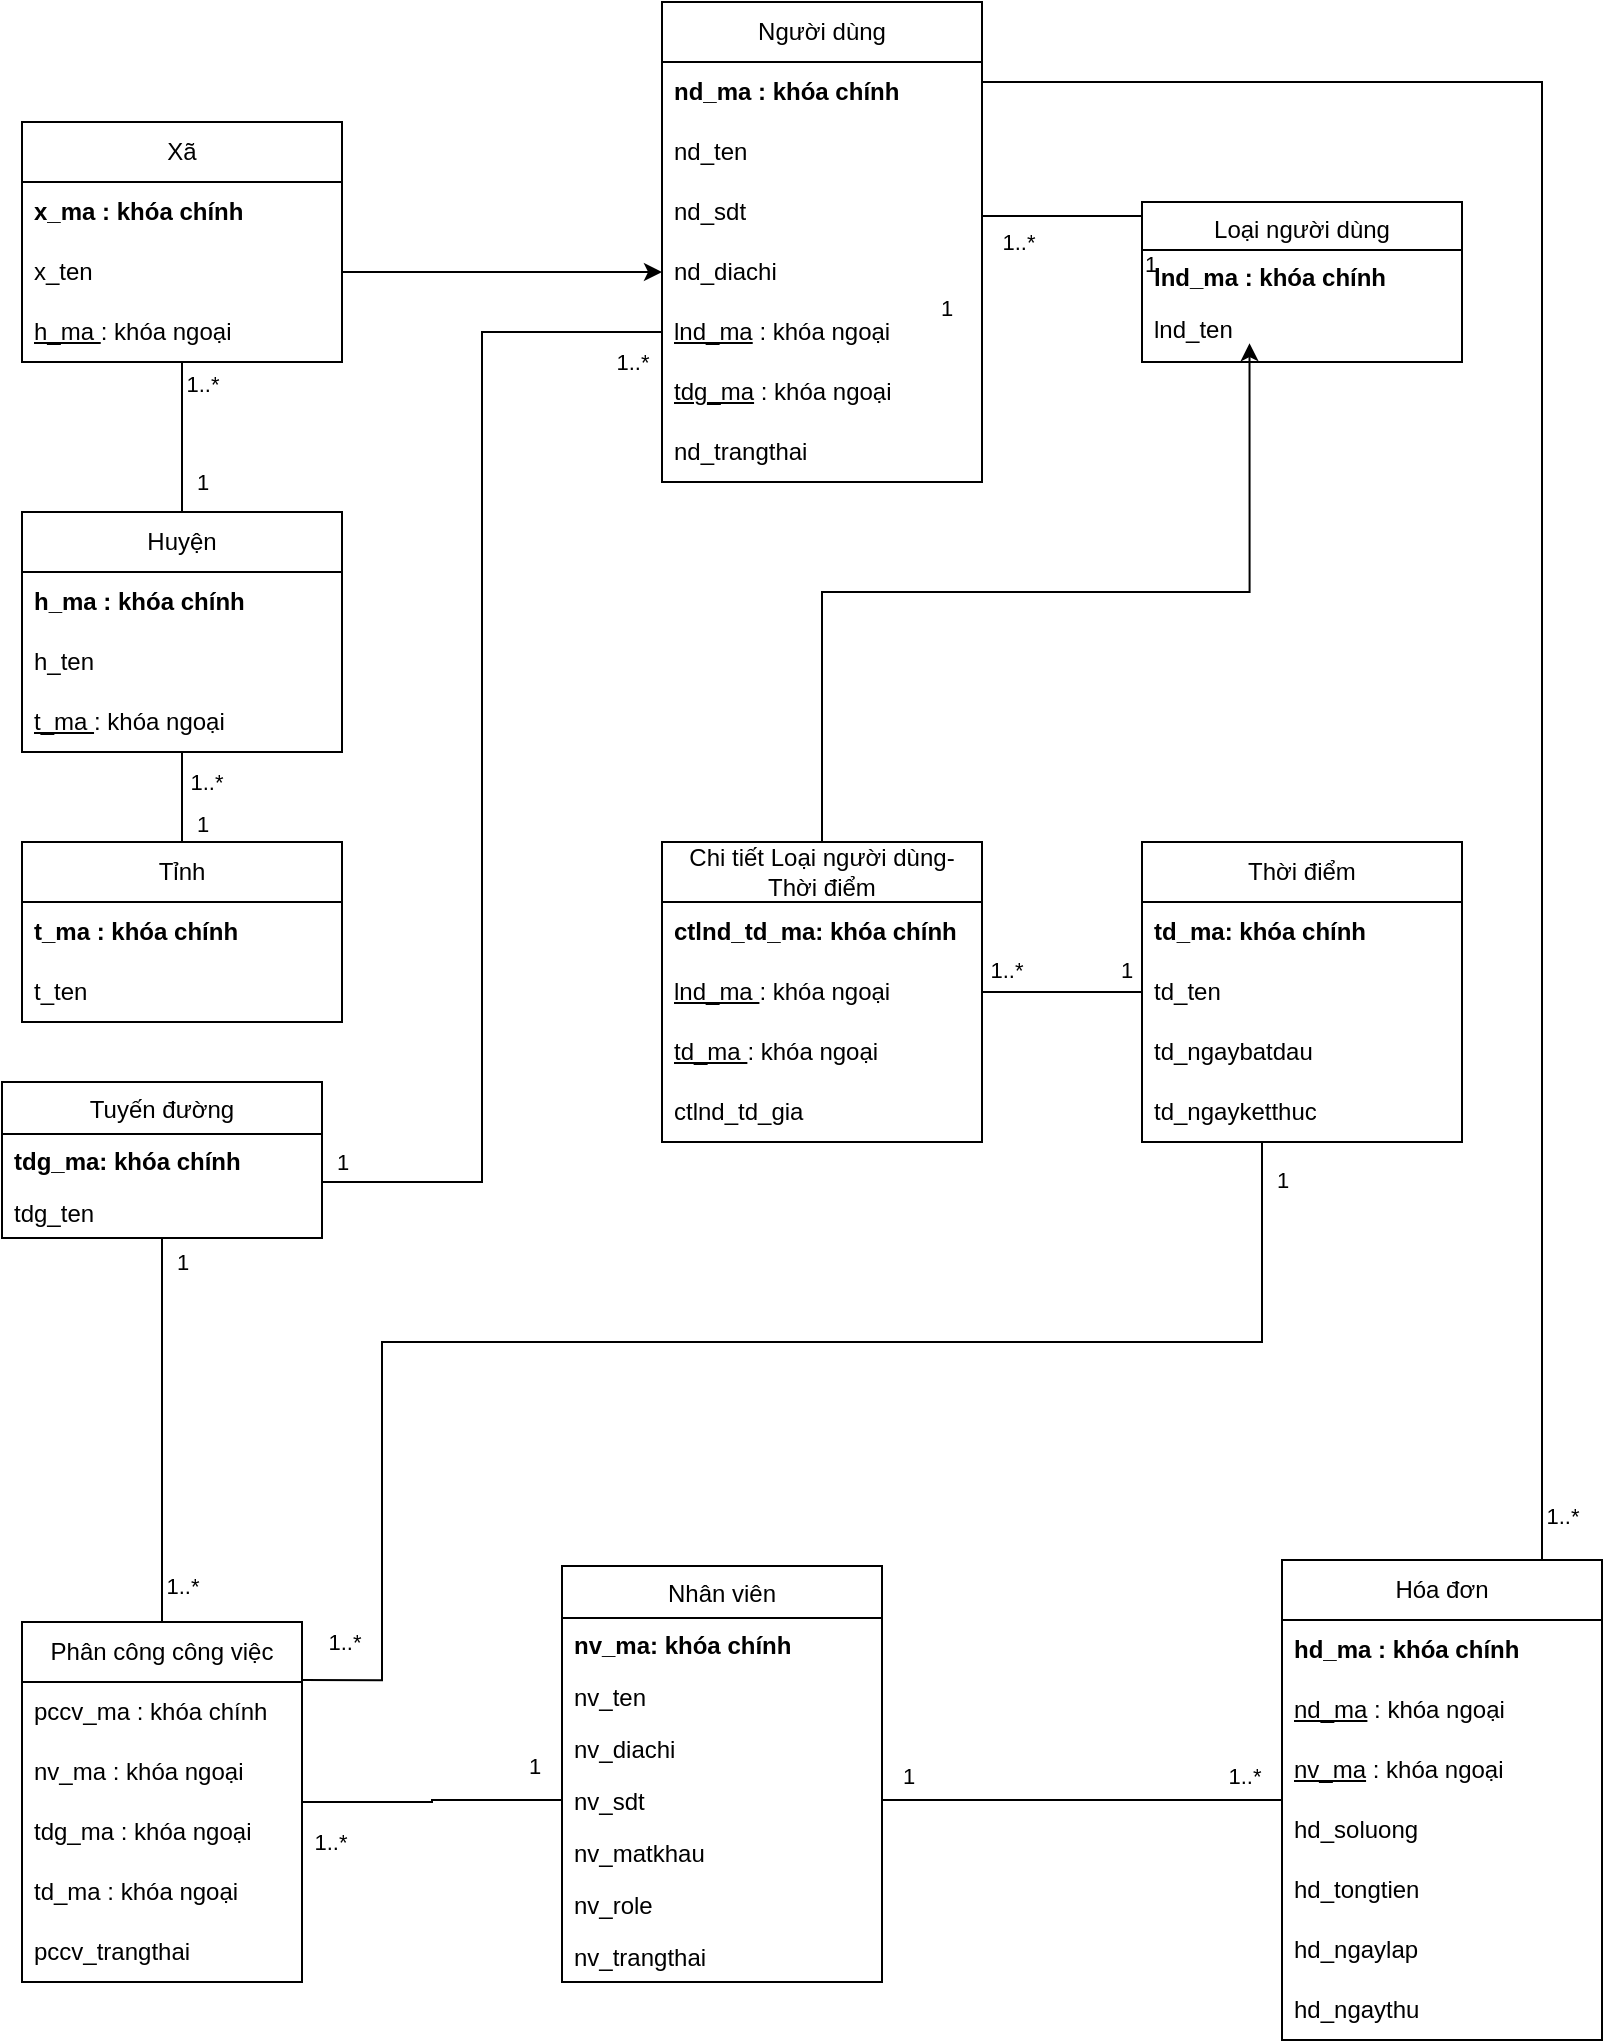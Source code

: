 <mxfile version="24.4.4" type="github">
  <diagram id="C5RBs43oDa-KdzZeNtuy" name="Page-1">
    <mxGraphModel dx="3350" dy="1440" grid="1" gridSize="10" guides="1" tooltips="1" connect="1" arrows="1" fold="1" page="1" pageScale="1" pageWidth="827" pageHeight="1169" math="0" shadow="0">
      <root>
        <mxCell id="WIyWlLk6GJQsqaUBKTNV-0" />
        <mxCell id="WIyWlLk6GJQsqaUBKTNV-1" parent="WIyWlLk6GJQsqaUBKTNV-0" />
        <mxCell id="iGgb0zI6Xbz-TV2m70cO-86" style="edgeStyle=orthogonalEdgeStyle;rounded=0;orthogonalLoop=1;jettySize=auto;html=1;exitX=0;exitY=0.5;exitDx=0;exitDy=0;entryX=1;entryY=0.5;entryDx=0;entryDy=0;endArrow=none;endFill=0;" parent="WIyWlLk6GJQsqaUBKTNV-1" source="zkfFHV4jXpPFQw0GAbJ--7" target="iGgb0zI6Xbz-TV2m70cO-35" edge="1">
          <mxGeometry relative="1" as="geometry">
            <Array as="points">
              <mxPoint x="-320" y="247" />
            </Array>
          </mxGeometry>
        </mxCell>
        <mxCell id="iGgb0zI6Xbz-TV2m70cO-87" value="1" style="edgeLabel;html=1;align=center;verticalAlign=middle;resizable=0;points=[];" parent="iGgb0zI6Xbz-TV2m70cO-86" vertex="1" connectable="0">
          <mxGeometry x="-0.712" y="3" relative="1" as="geometry">
            <mxPoint x="7" y="10" as="offset" />
          </mxGeometry>
        </mxCell>
        <mxCell id="iGgb0zI6Xbz-TV2m70cO-88" value="1..*" style="edgeLabel;html=1;align=center;verticalAlign=middle;resizable=0;points=[];" parent="iGgb0zI6Xbz-TV2m70cO-86" vertex="1" connectable="0">
          <mxGeometry x="0.655" y="-1" relative="1" as="geometry">
            <mxPoint y="14" as="offset" />
          </mxGeometry>
        </mxCell>
        <mxCell id="zkfFHV4jXpPFQw0GAbJ--6" value="Loại người dùng" style="swimlane;fontStyle=0;align=center;verticalAlign=top;childLayout=stackLayout;horizontal=1;startSize=24;horizontalStack=0;resizeParent=1;resizeLast=0;collapsible=1;marginBottom=0;rounded=0;shadow=0;strokeWidth=1;" parent="WIyWlLk6GJQsqaUBKTNV-1" vertex="1">
          <mxGeometry x="-240" y="240" width="160" height="80" as="geometry">
            <mxRectangle x="-280" y="460" width="160" height="26" as="alternateBounds" />
          </mxGeometry>
        </mxCell>
        <mxCell id="zkfFHV4jXpPFQw0GAbJ--7" value="lnd_ma : khóa chính" style="text;align=left;verticalAlign=top;spacingLeft=4;spacingRight=4;overflow=hidden;rotatable=0;points=[[0,0.5],[1,0.5]];portConstraint=eastwest;fontStyle=1" parent="zkfFHV4jXpPFQw0GAbJ--6" vertex="1">
          <mxGeometry y="24" width="160" height="26" as="geometry" />
        </mxCell>
        <mxCell id="zkfFHV4jXpPFQw0GAbJ--8" value="lnd_ten" style="text;align=left;verticalAlign=top;spacingLeft=4;spacingRight=4;overflow=hidden;rotatable=0;points=[[0,0.5],[1,0.5]];portConstraint=eastwest;rounded=0;shadow=0;html=0;" parent="zkfFHV4jXpPFQw0GAbJ--6" vertex="1">
          <mxGeometry y="50" width="160" height="20" as="geometry" />
        </mxCell>
        <mxCell id="S415UbgICMwhv0vAO-d5-6" style="edgeStyle=orthogonalEdgeStyle;rounded=0;orthogonalLoop=1;jettySize=auto;html=1;endArrow=none;endFill=0;" edge="1" parent="WIyWlLk6GJQsqaUBKTNV-1" source="zkfFHV4jXpPFQw0GAbJ--13" target="S415UbgICMwhv0vAO-d5-2">
          <mxGeometry relative="1" as="geometry">
            <Array as="points">
              <mxPoint x="-730" y="810" />
              <mxPoint x="-730" y="810" />
            </Array>
          </mxGeometry>
        </mxCell>
        <mxCell id="S415UbgICMwhv0vAO-d5-20" value="1" style="edgeLabel;html=1;align=center;verticalAlign=middle;resizable=0;points=[];" vertex="1" connectable="0" parent="S415UbgICMwhv0vAO-d5-6">
          <mxGeometry x="-0.831" relative="1" as="geometry">
            <mxPoint x="10" y="-4" as="offset" />
          </mxGeometry>
        </mxCell>
        <mxCell id="S415UbgICMwhv0vAO-d5-21" value="1..*" style="edgeLabel;html=1;align=center;verticalAlign=middle;resizable=0;points=[];" vertex="1" connectable="0" parent="S415UbgICMwhv0vAO-d5-6">
          <mxGeometry x="0.811" y="-2" relative="1" as="geometry">
            <mxPoint x="12" as="offset" />
          </mxGeometry>
        </mxCell>
        <mxCell id="zkfFHV4jXpPFQw0GAbJ--13" value="Tuyến đường" style="swimlane;fontStyle=0;align=center;verticalAlign=top;childLayout=stackLayout;horizontal=1;startSize=26;horizontalStack=0;resizeParent=1;resizeLast=0;collapsible=1;marginBottom=0;rounded=0;shadow=0;strokeWidth=1;" parent="WIyWlLk6GJQsqaUBKTNV-1" vertex="1">
          <mxGeometry x="-810" y="680" width="160" height="78" as="geometry">
            <mxRectangle x="340" y="380" width="170" height="26" as="alternateBounds" />
          </mxGeometry>
        </mxCell>
        <mxCell id="zkfFHV4jXpPFQw0GAbJ--14" value="tdg_ma: khóa chính" style="text;align=left;verticalAlign=top;spacingLeft=4;spacingRight=4;overflow=hidden;rotatable=0;points=[[0,0.5],[1,0.5]];portConstraint=eastwest;fontStyle=1" parent="zkfFHV4jXpPFQw0GAbJ--13" vertex="1">
          <mxGeometry y="26" width="160" height="26" as="geometry" />
        </mxCell>
        <mxCell id="iGgb0zI6Xbz-TV2m70cO-14" value="tdg_ten" style="text;align=left;verticalAlign=top;spacingLeft=4;spacingRight=4;overflow=hidden;rotatable=0;points=[[0,0.5],[1,0.5]];portConstraint=eastwest;" parent="zkfFHV4jXpPFQw0GAbJ--13" vertex="1">
          <mxGeometry y="52" width="160" height="26" as="geometry" />
        </mxCell>
        <mxCell id="zkfFHV4jXpPFQw0GAbJ--17" value="Nhân viên&#xa;" style="swimlane;fontStyle=0;align=center;verticalAlign=top;childLayout=stackLayout;horizontal=1;startSize=26;horizontalStack=0;resizeParent=1;resizeLast=0;collapsible=1;marginBottom=0;rounded=0;shadow=0;strokeWidth=1;" parent="WIyWlLk6GJQsqaUBKTNV-1" vertex="1">
          <mxGeometry x="-530" y="922" width="160" height="208" as="geometry">
            <mxRectangle x="550" y="140" width="160" height="26" as="alternateBounds" />
          </mxGeometry>
        </mxCell>
        <mxCell id="zkfFHV4jXpPFQw0GAbJ--18" value="nv_ma: khóa chính" style="text;align=left;verticalAlign=top;spacingLeft=4;spacingRight=4;overflow=hidden;rotatable=0;points=[[0,0.5],[1,0.5]];portConstraint=eastwest;fontStyle=1" parent="zkfFHV4jXpPFQw0GAbJ--17" vertex="1">
          <mxGeometry y="26" width="160" height="26" as="geometry" />
        </mxCell>
        <mxCell id="zkfFHV4jXpPFQw0GAbJ--19" value="nv_ten" style="text;align=left;verticalAlign=top;spacingLeft=4;spacingRight=4;overflow=hidden;rotatable=0;points=[[0,0.5],[1,0.5]];portConstraint=eastwest;rounded=0;shadow=0;html=0;" parent="zkfFHV4jXpPFQw0GAbJ--17" vertex="1">
          <mxGeometry y="52" width="160" height="26" as="geometry" />
        </mxCell>
        <mxCell id="zkfFHV4jXpPFQw0GAbJ--20" value="nv_diachi" style="text;align=left;verticalAlign=top;spacingLeft=4;spacingRight=4;overflow=hidden;rotatable=0;points=[[0,0.5],[1,0.5]];portConstraint=eastwest;rounded=0;shadow=0;html=0;" parent="zkfFHV4jXpPFQw0GAbJ--17" vertex="1">
          <mxGeometry y="78" width="160" height="26" as="geometry" />
        </mxCell>
        <mxCell id="zkfFHV4jXpPFQw0GAbJ--21" value="nv_sdt" style="text;align=left;verticalAlign=top;spacingLeft=4;spacingRight=4;overflow=hidden;rotatable=0;points=[[0,0.5],[1,0.5]];portConstraint=eastwest;rounded=0;shadow=0;html=0;" parent="zkfFHV4jXpPFQw0GAbJ--17" vertex="1">
          <mxGeometry y="104" width="160" height="26" as="geometry" />
        </mxCell>
        <mxCell id="zkfFHV4jXpPFQw0GAbJ--22" value="nv_matkhau" style="text;align=left;verticalAlign=top;spacingLeft=4;spacingRight=4;overflow=hidden;rotatable=0;points=[[0,0.5],[1,0.5]];portConstraint=eastwest;rounded=0;shadow=0;html=0;" parent="zkfFHV4jXpPFQw0GAbJ--17" vertex="1">
          <mxGeometry y="130" width="160" height="26" as="geometry" />
        </mxCell>
        <mxCell id="iGgb0zI6Xbz-TV2m70cO-2" value="nv_role" style="text;align=left;verticalAlign=top;spacingLeft=4;spacingRight=4;overflow=hidden;rotatable=0;points=[[0,0.5],[1,0.5]];portConstraint=eastwest;rounded=0;shadow=0;html=0;" parent="zkfFHV4jXpPFQw0GAbJ--17" vertex="1">
          <mxGeometry y="156" width="160" height="26" as="geometry" />
        </mxCell>
        <mxCell id="iGgb0zI6Xbz-TV2m70cO-55" value="nv_trangthai" style="text;align=left;verticalAlign=top;spacingLeft=4;spacingRight=4;overflow=hidden;rotatable=0;points=[[0,0.5],[1,0.5]];portConstraint=eastwest;rounded=0;shadow=0;html=0;" parent="zkfFHV4jXpPFQw0GAbJ--17" vertex="1">
          <mxGeometry y="182" width="160" height="26" as="geometry" />
        </mxCell>
        <mxCell id="iGgb0zI6Xbz-TV2m70cO-89" style="edgeStyle=orthogonalEdgeStyle;rounded=0;orthogonalLoop=1;jettySize=auto;html=1;entryX=1;entryY=0.5;entryDx=0;entryDy=0;endArrow=none;endFill=0;" parent="WIyWlLk6GJQsqaUBKTNV-1" source="iGgb0zI6Xbz-TV2m70cO-3" target="iGgb0zI6Xbz-TV2m70cO-10" edge="1">
          <mxGeometry relative="1" as="geometry" />
        </mxCell>
        <mxCell id="iGgb0zI6Xbz-TV2m70cO-90" value="1..*" style="edgeLabel;html=1;align=center;verticalAlign=middle;resizable=0;points=[];" parent="iGgb0zI6Xbz-TV2m70cO-89" vertex="1" connectable="0">
          <mxGeometry x="0.809" y="2" relative="1" as="geometry">
            <mxPoint x="4" y="-13" as="offset" />
          </mxGeometry>
        </mxCell>
        <mxCell id="iGgb0zI6Xbz-TV2m70cO-91" value="1" style="edgeLabel;html=1;align=center;verticalAlign=middle;resizable=0;points=[];" parent="iGgb0zI6Xbz-TV2m70cO-89" vertex="1" connectable="0">
          <mxGeometry x="-0.777" y="-4" relative="1" as="geometry">
            <mxPoint x="1" y="-7" as="offset" />
          </mxGeometry>
        </mxCell>
        <mxCell id="iGgb0zI6Xbz-TV2m70cO-3" value="Thời điểm" style="swimlane;fontStyle=0;childLayout=stackLayout;horizontal=1;startSize=30;horizontalStack=0;resizeParent=1;resizeParentMax=0;resizeLast=0;collapsible=1;marginBottom=0;whiteSpace=wrap;html=1;" parent="WIyWlLk6GJQsqaUBKTNV-1" vertex="1">
          <mxGeometry x="-240" y="560" width="160" height="150" as="geometry">
            <mxRectangle x="120" y="440" width="90" height="30" as="alternateBounds" />
          </mxGeometry>
        </mxCell>
        <mxCell id="iGgb0zI6Xbz-TV2m70cO-4" value="td_ma: khóa chính" style="text;strokeColor=none;fillColor=none;align=left;verticalAlign=middle;spacingLeft=4;spacingRight=4;overflow=hidden;points=[[0,0.5],[1,0.5]];portConstraint=eastwest;rotatable=0;whiteSpace=wrap;html=1;fontStyle=1" parent="iGgb0zI6Xbz-TV2m70cO-3" vertex="1">
          <mxGeometry y="30" width="160" height="30" as="geometry" />
        </mxCell>
        <mxCell id="iGgb0zI6Xbz-TV2m70cO-5" value="td&lt;span style=&quot;background-color: initial;&quot;&gt;_ten&lt;/span&gt;" style="text;strokeColor=none;fillColor=none;align=left;verticalAlign=middle;spacingLeft=4;spacingRight=4;overflow=hidden;points=[[0,0.5],[1,0.5]];portConstraint=eastwest;rotatable=0;whiteSpace=wrap;html=1;" parent="iGgb0zI6Xbz-TV2m70cO-3" vertex="1">
          <mxGeometry y="60" width="160" height="30" as="geometry" />
        </mxCell>
        <mxCell id="iGgb0zI6Xbz-TV2m70cO-6" value="td_ngaybatdau" style="text;strokeColor=none;fillColor=none;align=left;verticalAlign=middle;spacingLeft=4;spacingRight=4;overflow=hidden;points=[[0,0.5],[1,0.5]];portConstraint=eastwest;rotatable=0;whiteSpace=wrap;html=1;" parent="iGgb0zI6Xbz-TV2m70cO-3" vertex="1">
          <mxGeometry y="90" width="160" height="30" as="geometry" />
        </mxCell>
        <mxCell id="iGgb0zI6Xbz-TV2m70cO-92" value="td_ngayketthuc" style="text;strokeColor=none;fillColor=none;align=left;verticalAlign=middle;spacingLeft=4;spacingRight=4;overflow=hidden;points=[[0,0.5],[1,0.5]];portConstraint=eastwest;rotatable=0;whiteSpace=wrap;html=1;" parent="iGgb0zI6Xbz-TV2m70cO-3" vertex="1">
          <mxGeometry y="120" width="160" height="30" as="geometry" />
        </mxCell>
        <mxCell id="iGgb0zI6Xbz-TV2m70cO-8" value="Chi tiết Loại người dùng- Thời điểm" style="swimlane;fontStyle=0;childLayout=stackLayout;horizontal=1;startSize=30;horizontalStack=0;resizeParent=1;resizeParentMax=0;resizeLast=0;collapsible=1;marginBottom=0;whiteSpace=wrap;html=1;" parent="WIyWlLk6GJQsqaUBKTNV-1" vertex="1">
          <mxGeometry x="-480" y="560" width="160" height="150" as="geometry">
            <mxRectangle x="-120" y="400" width="230" height="30" as="alternateBounds" />
          </mxGeometry>
        </mxCell>
        <mxCell id="iGgb0zI6Xbz-TV2m70cO-9" value="ctlnd_td_ma: khóa chính" style="text;strokeColor=none;fillColor=none;align=left;verticalAlign=middle;spacingLeft=4;spacingRight=4;overflow=hidden;points=[[0,0.5],[1,0.5]];portConstraint=eastwest;rotatable=0;whiteSpace=wrap;html=1;fontStyle=1" parent="iGgb0zI6Xbz-TV2m70cO-8" vertex="1">
          <mxGeometry y="30" width="160" height="30" as="geometry" />
        </mxCell>
        <mxCell id="iGgb0zI6Xbz-TV2m70cO-10" value="&lt;u&gt;lnd_ma &lt;/u&gt;: khóa ngoại" style="text;strokeColor=none;fillColor=none;align=left;verticalAlign=middle;spacingLeft=4;spacingRight=4;overflow=hidden;points=[[0,0.5],[1,0.5]];portConstraint=eastwest;rotatable=0;whiteSpace=wrap;html=1;" parent="iGgb0zI6Xbz-TV2m70cO-8" vertex="1">
          <mxGeometry y="60" width="160" height="30" as="geometry" />
        </mxCell>
        <mxCell id="iGgb0zI6Xbz-TV2m70cO-11" value="&lt;u&gt;td_ma &lt;/u&gt;: khóa ngoại" style="text;strokeColor=none;fillColor=none;align=left;verticalAlign=middle;spacingLeft=4;spacingRight=4;overflow=hidden;points=[[0,0.5],[1,0.5]];portConstraint=eastwest;rotatable=0;whiteSpace=wrap;html=1;" parent="iGgb0zI6Xbz-TV2m70cO-8" vertex="1">
          <mxGeometry y="90" width="160" height="30" as="geometry" />
        </mxCell>
        <mxCell id="iGgb0zI6Xbz-TV2m70cO-12" value="ctlnd_td_gia" style="text;strokeColor=none;fillColor=none;align=left;verticalAlign=middle;spacingLeft=4;spacingRight=4;overflow=hidden;points=[[0,0.5],[1,0.5]];portConstraint=eastwest;rotatable=0;whiteSpace=wrap;html=1;" parent="iGgb0zI6Xbz-TV2m70cO-8" vertex="1">
          <mxGeometry y="120" width="160" height="30" as="geometry" />
        </mxCell>
        <mxCell id="iGgb0zI6Xbz-TV2m70cO-66" style="edgeStyle=orthogonalEdgeStyle;rounded=0;orthogonalLoop=1;jettySize=auto;html=1;exitX=0.5;exitY=0;exitDx=0;exitDy=0;endArrow=none;endFill=0;" parent="WIyWlLk6GJQsqaUBKTNV-1" source="iGgb0zI6Xbz-TV2m70cO-15" target="iGgb0zI6Xbz-TV2m70cO-19" edge="1">
          <mxGeometry relative="1" as="geometry" />
        </mxCell>
        <mxCell id="iGgb0zI6Xbz-TV2m70cO-69" value="1..*" style="edgeLabel;html=1;align=center;verticalAlign=middle;resizable=0;points=[];" parent="iGgb0zI6Xbz-TV2m70cO-66" vertex="1" connectable="0">
          <mxGeometry x="0.76" y="-1" relative="1" as="geometry">
            <mxPoint x="11" y="9" as="offset" />
          </mxGeometry>
        </mxCell>
        <mxCell id="iGgb0zI6Xbz-TV2m70cO-70" value="1" style="edgeLabel;html=1;align=center;verticalAlign=middle;resizable=0;points=[];" parent="iGgb0zI6Xbz-TV2m70cO-66" vertex="1" connectable="0">
          <mxGeometry x="-0.704" y="1" relative="1" as="geometry">
            <mxPoint x="11" y="-3" as="offset" />
          </mxGeometry>
        </mxCell>
        <mxCell id="iGgb0zI6Xbz-TV2m70cO-15" value="Tỉnh" style="swimlane;fontStyle=0;childLayout=stackLayout;horizontal=1;startSize=30;horizontalStack=0;resizeParent=1;resizeParentMax=0;resizeLast=0;collapsible=1;marginBottom=0;whiteSpace=wrap;html=1;" parent="WIyWlLk6GJQsqaUBKTNV-1" vertex="1">
          <mxGeometry x="-800" y="560" width="160" height="90" as="geometry" />
        </mxCell>
        <mxCell id="iGgb0zI6Xbz-TV2m70cO-16" value="&lt;b&gt;t_ma : khóa chính&lt;/b&gt;" style="text;strokeColor=none;fillColor=none;align=left;verticalAlign=middle;spacingLeft=4;spacingRight=4;overflow=hidden;points=[[0,0.5],[1,0.5]];portConstraint=eastwest;rotatable=0;whiteSpace=wrap;html=1;" parent="iGgb0zI6Xbz-TV2m70cO-15" vertex="1">
          <mxGeometry y="30" width="160" height="30" as="geometry" />
        </mxCell>
        <mxCell id="iGgb0zI6Xbz-TV2m70cO-17" value="t_ten" style="text;strokeColor=none;fillColor=none;align=left;verticalAlign=middle;spacingLeft=4;spacingRight=4;overflow=hidden;points=[[0,0.5],[1,0.5]];portConstraint=eastwest;rotatable=0;whiteSpace=wrap;html=1;" parent="iGgb0zI6Xbz-TV2m70cO-15" vertex="1">
          <mxGeometry y="60" width="160" height="30" as="geometry" />
        </mxCell>
        <mxCell id="iGgb0zI6Xbz-TV2m70cO-71" style="edgeStyle=orthogonalEdgeStyle;rounded=0;orthogonalLoop=1;jettySize=auto;html=1;endArrow=none;endFill=0;" parent="WIyWlLk6GJQsqaUBKTNV-1" source="iGgb0zI6Xbz-TV2m70cO-19" target="iGgb0zI6Xbz-TV2m70cO-27" edge="1">
          <mxGeometry relative="1" as="geometry" />
        </mxCell>
        <mxCell id="iGgb0zI6Xbz-TV2m70cO-72" value="1..*" style="edgeLabel;html=1;align=center;verticalAlign=middle;resizable=0;points=[];" parent="iGgb0zI6Xbz-TV2m70cO-71" vertex="1" connectable="0">
          <mxGeometry x="0.77" y="2" relative="1" as="geometry">
            <mxPoint x="12" y="2" as="offset" />
          </mxGeometry>
        </mxCell>
        <mxCell id="iGgb0zI6Xbz-TV2m70cO-73" value="1" style="edgeLabel;html=1;align=center;verticalAlign=middle;resizable=0;points=[];" parent="iGgb0zI6Xbz-TV2m70cO-71" vertex="1" connectable="0">
          <mxGeometry x="-0.725" y="-1" relative="1" as="geometry">
            <mxPoint x="9" y="-5" as="offset" />
          </mxGeometry>
        </mxCell>
        <mxCell id="iGgb0zI6Xbz-TV2m70cO-19" value="Huyện" style="swimlane;fontStyle=0;childLayout=stackLayout;horizontal=1;startSize=30;horizontalStack=0;resizeParent=1;resizeParentMax=0;resizeLast=0;collapsible=1;marginBottom=0;whiteSpace=wrap;html=1;" parent="WIyWlLk6GJQsqaUBKTNV-1" vertex="1">
          <mxGeometry x="-800" y="395" width="160" height="120" as="geometry" />
        </mxCell>
        <mxCell id="iGgb0zI6Xbz-TV2m70cO-20" value="&lt;b&gt;h_ma : khóa chính&lt;/b&gt;" style="text;strokeColor=none;fillColor=none;align=left;verticalAlign=middle;spacingLeft=4;spacingRight=4;overflow=hidden;points=[[0,0.5],[1,0.5]];portConstraint=eastwest;rotatable=0;whiteSpace=wrap;html=1;" parent="iGgb0zI6Xbz-TV2m70cO-19" vertex="1">
          <mxGeometry y="30" width="160" height="30" as="geometry" />
        </mxCell>
        <mxCell id="iGgb0zI6Xbz-TV2m70cO-21" value="h_ten" style="text;strokeColor=none;fillColor=none;align=left;verticalAlign=middle;spacingLeft=4;spacingRight=4;overflow=hidden;points=[[0,0.5],[1,0.5]];portConstraint=eastwest;rotatable=0;whiteSpace=wrap;html=1;" parent="iGgb0zI6Xbz-TV2m70cO-19" vertex="1">
          <mxGeometry y="60" width="160" height="30" as="geometry" />
        </mxCell>
        <mxCell id="iGgb0zI6Xbz-TV2m70cO-22" value="&lt;u&gt;t_ma &lt;/u&gt;: khóa ngoại" style="text;strokeColor=none;fillColor=none;align=left;verticalAlign=middle;spacingLeft=4;spacingRight=4;overflow=hidden;points=[[0,0.5],[1,0.5]];portConstraint=eastwest;rotatable=0;whiteSpace=wrap;html=1;" parent="iGgb0zI6Xbz-TV2m70cO-19" vertex="1">
          <mxGeometry y="90" width="160" height="30" as="geometry" />
        </mxCell>
        <mxCell id="iGgb0zI6Xbz-TV2m70cO-27" value="Xã" style="swimlane;fontStyle=0;childLayout=stackLayout;horizontal=1;startSize=30;horizontalStack=0;resizeParent=1;resizeParentMax=0;resizeLast=0;collapsible=1;marginBottom=0;whiteSpace=wrap;html=1;" parent="WIyWlLk6GJQsqaUBKTNV-1" vertex="1">
          <mxGeometry x="-800" y="200" width="160" height="120" as="geometry" />
        </mxCell>
        <mxCell id="iGgb0zI6Xbz-TV2m70cO-28" value="x_ma : khóa chính" style="text;strokeColor=none;fillColor=none;align=left;verticalAlign=middle;spacingLeft=4;spacingRight=4;overflow=hidden;points=[[0,0.5],[1,0.5]];portConstraint=eastwest;rotatable=0;whiteSpace=wrap;html=1;fontStyle=1" parent="iGgb0zI6Xbz-TV2m70cO-27" vertex="1">
          <mxGeometry y="30" width="160" height="30" as="geometry" />
        </mxCell>
        <mxCell id="iGgb0zI6Xbz-TV2m70cO-29" value="x_ten" style="text;strokeColor=none;fillColor=none;align=left;verticalAlign=middle;spacingLeft=4;spacingRight=4;overflow=hidden;points=[[0,0.5],[1,0.5]];portConstraint=eastwest;rotatable=0;whiteSpace=wrap;html=1;" parent="iGgb0zI6Xbz-TV2m70cO-27" vertex="1">
          <mxGeometry y="60" width="160" height="30" as="geometry" />
        </mxCell>
        <mxCell id="iGgb0zI6Xbz-TV2m70cO-30" value="&lt;u&gt;h_ma &lt;/u&gt;: khóa ngoại" style="text;strokeColor=none;fillColor=none;align=left;verticalAlign=middle;spacingLeft=4;spacingRight=4;overflow=hidden;points=[[0,0.5],[1,0.5]];portConstraint=eastwest;rotatable=0;whiteSpace=wrap;html=1;" parent="iGgb0zI6Xbz-TV2m70cO-27" vertex="1">
          <mxGeometry y="90" width="160" height="30" as="geometry" />
        </mxCell>
        <mxCell id="iGgb0zI6Xbz-TV2m70cO-32" value="Người dùng" style="swimlane;fontStyle=0;childLayout=stackLayout;horizontal=1;startSize=30;horizontalStack=0;resizeParent=1;resizeParentMax=0;resizeLast=0;collapsible=1;marginBottom=0;whiteSpace=wrap;html=1;" parent="WIyWlLk6GJQsqaUBKTNV-1" vertex="1">
          <mxGeometry x="-480" y="140" width="160" height="240" as="geometry" />
        </mxCell>
        <mxCell id="iGgb0zI6Xbz-TV2m70cO-33" value="&lt;b&gt;nd_ma : khóa chính&lt;/b&gt;" style="text;strokeColor=none;fillColor=none;align=left;verticalAlign=middle;spacingLeft=4;spacingRight=4;overflow=hidden;points=[[0,0.5],[1,0.5]];portConstraint=eastwest;rotatable=0;whiteSpace=wrap;html=1;" parent="iGgb0zI6Xbz-TV2m70cO-32" vertex="1">
          <mxGeometry y="30" width="160" height="30" as="geometry" />
        </mxCell>
        <mxCell id="iGgb0zI6Xbz-TV2m70cO-34" value="nd_ten" style="text;strokeColor=none;fillColor=none;align=left;verticalAlign=middle;spacingLeft=4;spacingRight=4;overflow=hidden;points=[[0,0.5],[1,0.5]];portConstraint=eastwest;rotatable=0;whiteSpace=wrap;html=1;" parent="iGgb0zI6Xbz-TV2m70cO-32" vertex="1">
          <mxGeometry y="60" width="160" height="30" as="geometry" />
        </mxCell>
        <mxCell id="iGgb0zI6Xbz-TV2m70cO-35" value="nd_sdt" style="text;strokeColor=none;fillColor=none;align=left;verticalAlign=middle;spacingLeft=4;spacingRight=4;overflow=hidden;points=[[0,0.5],[1,0.5]];portConstraint=eastwest;rotatable=0;whiteSpace=wrap;html=1;" parent="iGgb0zI6Xbz-TV2m70cO-32" vertex="1">
          <mxGeometry y="90" width="160" height="30" as="geometry" />
        </mxCell>
        <mxCell id="iGgb0zI6Xbz-TV2m70cO-82" value="nd_diachi" style="text;strokeColor=none;fillColor=none;align=left;verticalAlign=middle;spacingLeft=4;spacingRight=4;overflow=hidden;points=[[0,0.5],[1,0.5]];portConstraint=eastwest;rotatable=0;whiteSpace=wrap;html=1;" parent="iGgb0zI6Xbz-TV2m70cO-32" vertex="1">
          <mxGeometry y="120" width="160" height="30" as="geometry" />
        </mxCell>
        <mxCell id="iGgb0zI6Xbz-TV2m70cO-37" value="&lt;u&gt;lnd_ma&lt;/u&gt; : khóa ngoại" style="text;strokeColor=none;fillColor=none;align=left;verticalAlign=middle;spacingLeft=4;spacingRight=4;overflow=hidden;points=[[0,0.5],[1,0.5]];portConstraint=eastwest;rotatable=0;whiteSpace=wrap;html=1;" parent="iGgb0zI6Xbz-TV2m70cO-32" vertex="1">
          <mxGeometry y="150" width="160" height="30" as="geometry" />
        </mxCell>
        <mxCell id="iGgb0zI6Xbz-TV2m70cO-36" value="&lt;u&gt;tdg_ma&lt;/u&gt; : khóa ngoại" style="text;strokeColor=none;fillColor=none;align=left;verticalAlign=middle;spacingLeft=4;spacingRight=4;overflow=hidden;points=[[0,0.5],[1,0.5]];portConstraint=eastwest;rotatable=0;whiteSpace=wrap;html=1;" parent="iGgb0zI6Xbz-TV2m70cO-32" vertex="1">
          <mxGeometry y="180" width="160" height="30" as="geometry" />
        </mxCell>
        <mxCell id="iGgb0zI6Xbz-TV2m70cO-56" value="nd_trangthai" style="text;strokeColor=none;fillColor=none;align=left;verticalAlign=middle;spacingLeft=4;spacingRight=4;overflow=hidden;points=[[0,0.5],[1,0.5]];portConstraint=eastwest;rotatable=0;whiteSpace=wrap;html=1;" parent="iGgb0zI6Xbz-TV2m70cO-32" vertex="1">
          <mxGeometry y="210" width="160" height="30" as="geometry" />
        </mxCell>
        <mxCell id="iGgb0zI6Xbz-TV2m70cO-47" value="Hóa đơn" style="swimlane;fontStyle=0;childLayout=stackLayout;horizontal=1;startSize=30;horizontalStack=0;resizeParent=1;resizeParentMax=0;resizeLast=0;collapsible=1;marginBottom=0;whiteSpace=wrap;html=1;" parent="WIyWlLk6GJQsqaUBKTNV-1" vertex="1">
          <mxGeometry x="-170" y="919" width="160" height="240" as="geometry" />
        </mxCell>
        <mxCell id="iGgb0zI6Xbz-TV2m70cO-48" value="hd_ma : khóa chính" style="text;strokeColor=none;fillColor=none;align=left;verticalAlign=middle;spacingLeft=4;spacingRight=4;overflow=hidden;points=[[0,0.5],[1,0.5]];portConstraint=eastwest;rotatable=0;whiteSpace=wrap;html=1;fontStyle=1" parent="iGgb0zI6Xbz-TV2m70cO-47" vertex="1">
          <mxGeometry y="30" width="160" height="30" as="geometry" />
        </mxCell>
        <mxCell id="iGgb0zI6Xbz-TV2m70cO-50" value="&lt;u&gt;nd_ma&lt;/u&gt; : khóa ngoại" style="text;strokeColor=none;fillColor=none;align=left;verticalAlign=middle;spacingLeft=4;spacingRight=4;overflow=hidden;points=[[0,0.5],[1,0.5]];portConstraint=eastwest;rotatable=0;whiteSpace=wrap;html=1;" parent="iGgb0zI6Xbz-TV2m70cO-47" vertex="1">
          <mxGeometry y="60" width="160" height="30" as="geometry" />
        </mxCell>
        <mxCell id="S415UbgICMwhv0vAO-d5-11" value="&lt;u&gt;nv_ma&lt;/u&gt; : khóa ngoại" style="text;strokeColor=none;fillColor=none;align=left;verticalAlign=middle;spacingLeft=4;spacingRight=4;overflow=hidden;points=[[0,0.5],[1,0.5]];portConstraint=eastwest;rotatable=0;whiteSpace=wrap;html=1;" vertex="1" parent="iGgb0zI6Xbz-TV2m70cO-47">
          <mxGeometry y="90" width="160" height="30" as="geometry" />
        </mxCell>
        <mxCell id="iGgb0zI6Xbz-TV2m70cO-51" value="hd_soluong" style="text;strokeColor=none;fillColor=none;align=left;verticalAlign=middle;spacingLeft=4;spacingRight=4;overflow=hidden;points=[[0,0.5],[1,0.5]];portConstraint=eastwest;rotatable=0;whiteSpace=wrap;html=1;" parent="iGgb0zI6Xbz-TV2m70cO-47" vertex="1">
          <mxGeometry y="120" width="160" height="30" as="geometry" />
        </mxCell>
        <mxCell id="iGgb0zI6Xbz-TV2m70cO-52" value="hd_tongtien" style="text;strokeColor=none;fillColor=none;align=left;verticalAlign=middle;spacingLeft=4;spacingRight=4;overflow=hidden;points=[[0,0.5],[1,0.5]];portConstraint=eastwest;rotatable=0;whiteSpace=wrap;html=1;" parent="iGgb0zI6Xbz-TV2m70cO-47" vertex="1">
          <mxGeometry y="150" width="160" height="30" as="geometry" />
        </mxCell>
        <mxCell id="iGgb0zI6Xbz-TV2m70cO-53" value="hd_ngaylap" style="text;strokeColor=none;fillColor=none;align=left;verticalAlign=middle;spacingLeft=4;spacingRight=4;overflow=hidden;points=[[0,0.5],[1,0.5]];portConstraint=eastwest;rotatable=0;whiteSpace=wrap;html=1;" parent="iGgb0zI6Xbz-TV2m70cO-47" vertex="1">
          <mxGeometry y="180" width="160" height="30" as="geometry" />
        </mxCell>
        <mxCell id="S415UbgICMwhv0vAO-d5-15" value="hd_ngaythu" style="text;strokeColor=none;fillColor=none;align=left;verticalAlign=middle;spacingLeft=4;spacingRight=4;overflow=hidden;points=[[0,0.5],[1,0.5]];portConstraint=eastwest;rotatable=0;whiteSpace=wrap;html=1;" vertex="1" parent="iGgb0zI6Xbz-TV2m70cO-47">
          <mxGeometry y="210" width="160" height="30" as="geometry" />
        </mxCell>
        <mxCell id="iGgb0zI6Xbz-TV2m70cO-108" style="edgeStyle=orthogonalEdgeStyle;rounded=0;orthogonalLoop=1;jettySize=auto;html=1;entryX=1;entryY=0.5;entryDx=0;entryDy=0;endArrow=none;endFill=0;" parent="WIyWlLk6GJQsqaUBKTNV-1" source="iGgb0zI6Xbz-TV2m70cO-37" target="zkfFHV4jXpPFQw0GAbJ--14" edge="1">
          <mxGeometry relative="1" as="geometry">
            <Array as="points">
              <mxPoint x="-570" y="305" />
              <mxPoint x="-570" y="730" />
              <mxPoint x="-650" y="730" />
            </Array>
          </mxGeometry>
        </mxCell>
        <mxCell id="iGgb0zI6Xbz-TV2m70cO-111" value="1..*" style="edgeLabel;html=1;align=center;verticalAlign=middle;resizable=0;points=[];" parent="iGgb0zI6Xbz-TV2m70cO-108" vertex="1" connectable="0">
          <mxGeometry x="-0.943" y="1" relative="1" as="geometry">
            <mxPoint x="2" y="14" as="offset" />
          </mxGeometry>
        </mxCell>
        <mxCell id="iGgb0zI6Xbz-TV2m70cO-112" value="1" style="edgeLabel;html=1;align=center;verticalAlign=middle;resizable=0;points=[];" parent="iGgb0zI6Xbz-TV2m70cO-108" vertex="1" connectable="0">
          <mxGeometry x="0.9" y="-1" relative="1" as="geometry">
            <mxPoint x="-10" y="-9" as="offset" />
          </mxGeometry>
        </mxCell>
        <mxCell id="iGgb0zI6Xbz-TV2m70cO-110" style="edgeStyle=orthogonalEdgeStyle;rounded=0;orthogonalLoop=1;jettySize=auto;html=1;exitX=1;exitY=0.5;exitDx=0;exitDy=0;" parent="WIyWlLk6GJQsqaUBKTNV-1" source="iGgb0zI6Xbz-TV2m70cO-29" target="iGgb0zI6Xbz-TV2m70cO-82" edge="1">
          <mxGeometry relative="1" as="geometry" />
        </mxCell>
        <mxCell id="iGgb0zI6Xbz-TV2m70cO-120" style="edgeStyle=orthogonalEdgeStyle;rounded=0;orthogonalLoop=1;jettySize=auto;html=1;entryX=1;entryY=0.5;entryDx=0;entryDy=0;endArrow=none;endFill=0;" parent="WIyWlLk6GJQsqaUBKTNV-1" source="iGgb0zI6Xbz-TV2m70cO-47" target="iGgb0zI6Xbz-TV2m70cO-36" edge="1">
          <mxGeometry relative="1" as="geometry">
            <Array as="points">
              <mxPoint x="-40" y="180" />
              <mxPoint x="-320" y="180" />
            </Array>
          </mxGeometry>
        </mxCell>
        <mxCell id="iGgb0zI6Xbz-TV2m70cO-121" value="1" style="edgeLabel;html=1;align=center;verticalAlign=middle;resizable=0;points=[];" parent="iGgb0zI6Xbz-TV2m70cO-120" vertex="1" connectable="0">
          <mxGeometry x="0.936" y="-5" relative="1" as="geometry">
            <mxPoint x="-13" y="-5" as="offset" />
          </mxGeometry>
        </mxCell>
        <mxCell id="iGgb0zI6Xbz-TV2m70cO-122" value="1..*" style="edgeLabel;html=1;align=center;verticalAlign=middle;resizable=0;points=[];" parent="iGgb0zI6Xbz-TV2m70cO-120" vertex="1" connectable="0">
          <mxGeometry x="-0.944" y="1" relative="1" as="geometry">
            <mxPoint x="11" y="11" as="offset" />
          </mxGeometry>
        </mxCell>
        <mxCell id="S415UbgICMwhv0vAO-d5-2" value="Phân công công việc" style="swimlane;fontStyle=0;childLayout=stackLayout;horizontal=1;startSize=30;horizontalStack=0;resizeParent=1;resizeParentMax=0;resizeLast=0;collapsible=1;marginBottom=0;whiteSpace=wrap;html=1;" vertex="1" parent="WIyWlLk6GJQsqaUBKTNV-1">
          <mxGeometry x="-800" y="950" width="140" height="180" as="geometry" />
        </mxCell>
        <mxCell id="S415UbgICMwhv0vAO-d5-3" value="pccv_ma : khóa chính" style="text;strokeColor=none;fillColor=none;align=left;verticalAlign=middle;spacingLeft=4;spacingRight=4;overflow=hidden;points=[[0,0.5],[1,0.5]];portConstraint=eastwest;rotatable=0;whiteSpace=wrap;html=1;" vertex="1" parent="S415UbgICMwhv0vAO-d5-2">
          <mxGeometry y="30" width="140" height="30" as="geometry" />
        </mxCell>
        <mxCell id="S415UbgICMwhv0vAO-d5-4" value="nv_ma : khóa ngoại" style="text;strokeColor=none;fillColor=none;align=left;verticalAlign=middle;spacingLeft=4;spacingRight=4;overflow=hidden;points=[[0,0.5],[1,0.5]];portConstraint=eastwest;rotatable=0;whiteSpace=wrap;html=1;" vertex="1" parent="S415UbgICMwhv0vAO-d5-2">
          <mxGeometry y="60" width="140" height="30" as="geometry" />
        </mxCell>
        <mxCell id="S415UbgICMwhv0vAO-d5-5" value="tdg_ma : khóa ngoại" style="text;strokeColor=none;fillColor=none;align=left;verticalAlign=middle;spacingLeft=4;spacingRight=4;overflow=hidden;points=[[0,0.5],[1,0.5]];portConstraint=eastwest;rotatable=0;whiteSpace=wrap;html=1;" vertex="1" parent="S415UbgICMwhv0vAO-d5-2">
          <mxGeometry y="90" width="140" height="30" as="geometry" />
        </mxCell>
        <mxCell id="S415UbgICMwhv0vAO-d5-22" value="td_ma : khóa ngoại" style="text;strokeColor=none;fillColor=none;align=left;verticalAlign=middle;spacingLeft=4;spacingRight=4;overflow=hidden;points=[[0,0.5],[1,0.5]];portConstraint=eastwest;rotatable=0;whiteSpace=wrap;html=1;" vertex="1" parent="S415UbgICMwhv0vAO-d5-2">
          <mxGeometry y="120" width="140" height="30" as="geometry" />
        </mxCell>
        <mxCell id="S415UbgICMwhv0vAO-d5-23" value="pccv_trangthai" style="text;strokeColor=none;fillColor=none;align=left;verticalAlign=middle;spacingLeft=4;spacingRight=4;overflow=hidden;points=[[0,0.5],[1,0.5]];portConstraint=eastwest;rotatable=0;whiteSpace=wrap;html=1;" vertex="1" parent="S415UbgICMwhv0vAO-d5-2">
          <mxGeometry y="150" width="140" height="30" as="geometry" />
        </mxCell>
        <mxCell id="S415UbgICMwhv0vAO-d5-7" style="edgeStyle=orthogonalEdgeStyle;rounded=0;orthogonalLoop=1;jettySize=auto;html=1;endArrow=none;endFill=0;" edge="1" parent="WIyWlLk6GJQsqaUBKTNV-1" source="zkfFHV4jXpPFQw0GAbJ--21" target="S415UbgICMwhv0vAO-d5-2">
          <mxGeometry relative="1" as="geometry" />
        </mxCell>
        <mxCell id="S415UbgICMwhv0vAO-d5-16" value="1..*" style="edgeLabel;html=1;align=center;verticalAlign=middle;resizable=0;points=[];" vertex="1" connectable="0" parent="S415UbgICMwhv0vAO-d5-7">
          <mxGeometry x="0.789" y="-2" relative="1" as="geometry">
            <mxPoint y="22" as="offset" />
          </mxGeometry>
        </mxCell>
        <mxCell id="S415UbgICMwhv0vAO-d5-17" value="1" style="edgeLabel;html=1;align=center;verticalAlign=middle;resizable=0;points=[];" vertex="1" connectable="0" parent="S415UbgICMwhv0vAO-d5-7">
          <mxGeometry x="-0.777" relative="1" as="geometry">
            <mxPoint y="-17" as="offset" />
          </mxGeometry>
        </mxCell>
        <mxCell id="S415UbgICMwhv0vAO-d5-8" style="edgeStyle=orthogonalEdgeStyle;rounded=0;orthogonalLoop=1;jettySize=auto;html=1;endArrow=none;endFill=0;" edge="1" parent="WIyWlLk6GJQsqaUBKTNV-1" source="iGgb0zI6Xbz-TV2m70cO-3">
          <mxGeometry relative="1" as="geometry">
            <mxPoint x="-180.0" y="700" as="sourcePoint" />
            <mxPoint x="-660.0" y="979.059" as="targetPoint" />
            <Array as="points">
              <mxPoint x="-180" y="810" />
              <mxPoint x="-620" y="810" />
              <mxPoint x="-620" y="979" />
            </Array>
          </mxGeometry>
        </mxCell>
        <mxCell id="S415UbgICMwhv0vAO-d5-18" value="1..*" style="edgeLabel;html=1;align=center;verticalAlign=middle;resizable=0;points=[];" vertex="1" connectable="0" parent="S415UbgICMwhv0vAO-d5-8">
          <mxGeometry x="0.925" relative="1" as="geometry">
            <mxPoint x="-7" y="-19" as="offset" />
          </mxGeometry>
        </mxCell>
        <mxCell id="S415UbgICMwhv0vAO-d5-19" value="1" style="edgeLabel;html=1;align=center;verticalAlign=middle;resizable=0;points=[];" vertex="1" connectable="0" parent="S415UbgICMwhv0vAO-d5-8">
          <mxGeometry x="-0.951" y="2" relative="1" as="geometry">
            <mxPoint x="8" as="offset" />
          </mxGeometry>
        </mxCell>
        <mxCell id="S415UbgICMwhv0vAO-d5-9" style="edgeStyle=orthogonalEdgeStyle;rounded=0;orthogonalLoop=1;jettySize=auto;html=1;exitX=0.5;exitY=0;exitDx=0;exitDy=0;entryX=0.336;entryY=1.029;entryDx=0;entryDy=0;entryPerimeter=0;" edge="1" parent="WIyWlLk6GJQsqaUBKTNV-1" source="iGgb0zI6Xbz-TV2m70cO-8" target="zkfFHV4jXpPFQw0GAbJ--8">
          <mxGeometry relative="1" as="geometry" />
        </mxCell>
        <mxCell id="S415UbgICMwhv0vAO-d5-10" style="edgeStyle=orthogonalEdgeStyle;rounded=0;orthogonalLoop=1;jettySize=auto;html=1;endArrow=none;endFill=0;" edge="1" parent="WIyWlLk6GJQsqaUBKTNV-1" source="zkfFHV4jXpPFQw0GAbJ--21" target="iGgb0zI6Xbz-TV2m70cO-47">
          <mxGeometry relative="1" as="geometry" />
        </mxCell>
        <mxCell id="S415UbgICMwhv0vAO-d5-12" value="1..*" style="edgeLabel;html=1;align=center;verticalAlign=middle;resizable=0;points=[];" vertex="1" connectable="0" parent="S415UbgICMwhv0vAO-d5-10">
          <mxGeometry x="0.81" y="3" relative="1" as="geometry">
            <mxPoint y="-9" as="offset" />
          </mxGeometry>
        </mxCell>
        <mxCell id="S415UbgICMwhv0vAO-d5-13" value="1" style="edgeLabel;html=1;align=center;verticalAlign=middle;resizable=0;points=[];" vertex="1" connectable="0" parent="S415UbgICMwhv0vAO-d5-10">
          <mxGeometry x="-0.868" relative="1" as="geometry">
            <mxPoint y="-12" as="offset" />
          </mxGeometry>
        </mxCell>
      </root>
    </mxGraphModel>
  </diagram>
</mxfile>
